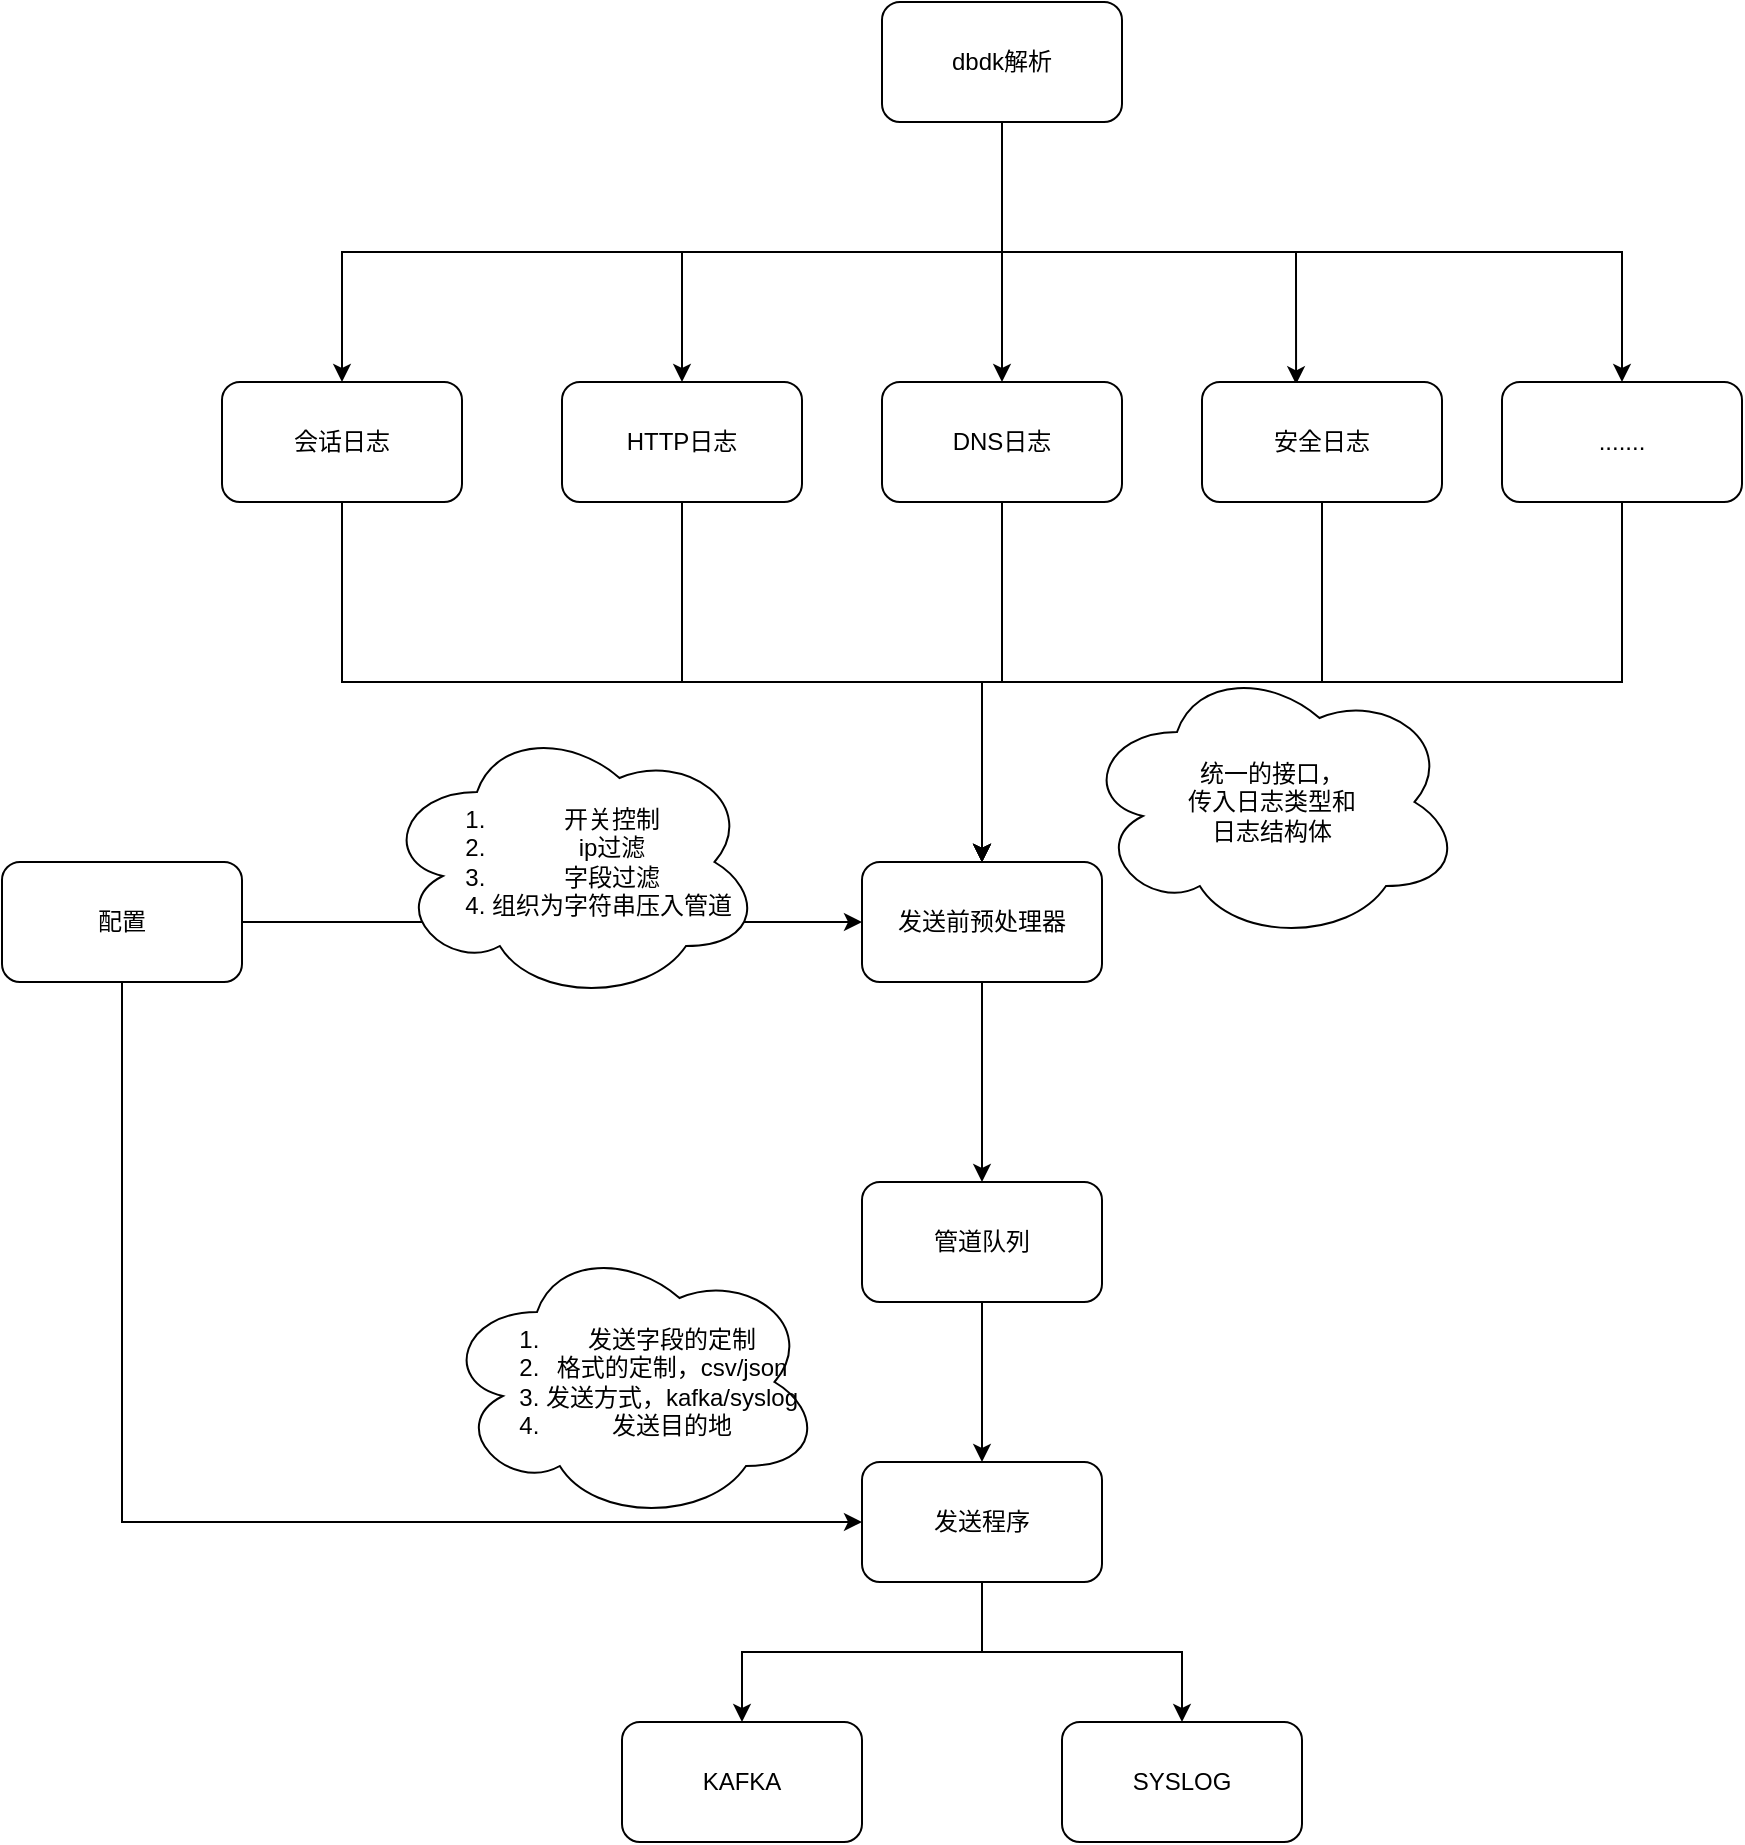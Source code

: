 <mxfile version="21.5.2" type="github">
  <diagram name="第 1 页" id="capwCQ7glLwgoxMtNtH8">
    <mxGraphModel dx="1622" dy="609" grid="1" gridSize="10" guides="1" tooltips="1" connect="1" arrows="1" fold="1" page="0" pageScale="1" pageWidth="827" pageHeight="1169" background="none" math="0" shadow="0">
      <root>
        <mxCell id="0" />
        <mxCell id="1" parent="0" />
        <mxCell id="toc9IKO2sdrpkqZf50Xq-13" style="edgeStyle=orthogonalEdgeStyle;rounded=0;orthogonalLoop=1;jettySize=auto;html=1;exitX=0.5;exitY=1;exitDx=0;exitDy=0;entryX=0.5;entryY=0;entryDx=0;entryDy=0;" edge="1" parent="1" source="byndpxRj1AZmh7jCVyEH-1" target="toc9IKO2sdrpkqZf50Xq-1">
          <mxGeometry relative="1" as="geometry" />
        </mxCell>
        <mxCell id="byndpxRj1AZmh7jCVyEH-1" value="HTTP日志" style="rounded=1;whiteSpace=wrap;html=1;" parent="1" vertex="1">
          <mxGeometry x="180" y="260" width="120" height="60" as="geometry" />
        </mxCell>
        <mxCell id="toc9IKO2sdrpkqZf50Xq-16" style="edgeStyle=orthogonalEdgeStyle;rounded=0;orthogonalLoop=1;jettySize=auto;html=1;exitX=0.5;exitY=1;exitDx=0;exitDy=0;" edge="1" parent="1" source="byndpxRj1AZmh7jCVyEH-2" target="toc9IKO2sdrpkqZf50Xq-1">
          <mxGeometry relative="1" as="geometry" />
        </mxCell>
        <mxCell id="byndpxRj1AZmh7jCVyEH-2" value="DNS日志" style="rounded=1;whiteSpace=wrap;html=1;" parent="1" vertex="1">
          <mxGeometry x="340" y="260" width="120" height="60" as="geometry" />
        </mxCell>
        <mxCell id="toc9IKO2sdrpkqZf50Xq-3" style="edgeStyle=orthogonalEdgeStyle;rounded=0;orthogonalLoop=1;jettySize=auto;html=1;exitX=0.5;exitY=1;exitDx=0;exitDy=0;entryX=0.5;entryY=0;entryDx=0;entryDy=0;" edge="1" parent="1" source="byndpxRj1AZmh7jCVyEH-3" target="toc9IKO2sdrpkqZf50Xq-1">
          <mxGeometry relative="1" as="geometry" />
        </mxCell>
        <mxCell id="byndpxRj1AZmh7jCVyEH-3" value="会话日志" style="rounded=1;whiteSpace=wrap;html=1;" parent="1" vertex="1">
          <mxGeometry x="10" y="260" width="120" height="60" as="geometry" />
        </mxCell>
        <mxCell id="byndpxRj1AZmh7jCVyEH-6" style="edgeStyle=orthogonalEdgeStyle;rounded=0;orthogonalLoop=1;jettySize=auto;html=1;exitX=0.5;exitY=1;exitDx=0;exitDy=0;entryX=0.5;entryY=0;entryDx=0;entryDy=0;" parent="1" source="byndpxRj1AZmh7jCVyEH-4" target="byndpxRj1AZmh7jCVyEH-3" edge="1">
          <mxGeometry relative="1" as="geometry" />
        </mxCell>
        <mxCell id="byndpxRj1AZmh7jCVyEH-7" style="edgeStyle=orthogonalEdgeStyle;rounded=0;orthogonalLoop=1;jettySize=auto;html=1;exitX=0.5;exitY=1;exitDx=0;exitDy=0;" parent="1" source="byndpxRj1AZmh7jCVyEH-4" target="byndpxRj1AZmh7jCVyEH-1" edge="1">
          <mxGeometry relative="1" as="geometry" />
        </mxCell>
        <mxCell id="byndpxRj1AZmh7jCVyEH-8" style="edgeStyle=orthogonalEdgeStyle;rounded=0;orthogonalLoop=1;jettySize=auto;html=1;exitX=0.5;exitY=1;exitDx=0;exitDy=0;entryX=0.5;entryY=0;entryDx=0;entryDy=0;" parent="1" source="byndpxRj1AZmh7jCVyEH-4" target="byndpxRj1AZmh7jCVyEH-2" edge="1">
          <mxGeometry relative="1" as="geometry" />
        </mxCell>
        <mxCell id="byndpxRj1AZmh7jCVyEH-13" style="edgeStyle=orthogonalEdgeStyle;rounded=0;orthogonalLoop=1;jettySize=auto;html=1;exitX=0.5;exitY=1;exitDx=0;exitDy=0;entryX=0.392;entryY=0.019;entryDx=0;entryDy=0;entryPerimeter=0;" parent="1" source="byndpxRj1AZmh7jCVyEH-4" target="byndpxRj1AZmh7jCVyEH-11" edge="1">
          <mxGeometry relative="1" as="geometry" />
        </mxCell>
        <mxCell id="byndpxRj1AZmh7jCVyEH-14" style="edgeStyle=orthogonalEdgeStyle;rounded=0;orthogonalLoop=1;jettySize=auto;html=1;exitX=0.5;exitY=1;exitDx=0;exitDy=0;entryX=0.5;entryY=0;entryDx=0;entryDy=0;" parent="1" source="byndpxRj1AZmh7jCVyEH-4" target="byndpxRj1AZmh7jCVyEH-12" edge="1">
          <mxGeometry relative="1" as="geometry" />
        </mxCell>
        <mxCell id="byndpxRj1AZmh7jCVyEH-4" value="dbdk解析" style="rounded=1;whiteSpace=wrap;html=1;" parent="1" vertex="1">
          <mxGeometry x="340" y="70" width="120" height="60" as="geometry" />
        </mxCell>
        <mxCell id="toc9IKO2sdrpkqZf50Xq-15" style="edgeStyle=orthogonalEdgeStyle;rounded=0;orthogonalLoop=1;jettySize=auto;html=1;exitX=0.5;exitY=1;exitDx=0;exitDy=0;entryX=0.5;entryY=0;entryDx=0;entryDy=0;" edge="1" parent="1" source="byndpxRj1AZmh7jCVyEH-11" target="toc9IKO2sdrpkqZf50Xq-1">
          <mxGeometry relative="1" as="geometry" />
        </mxCell>
        <mxCell id="byndpxRj1AZmh7jCVyEH-11" value="安全日志" style="rounded=1;whiteSpace=wrap;html=1;" parent="1" vertex="1">
          <mxGeometry x="500" y="260" width="120" height="60" as="geometry" />
        </mxCell>
        <mxCell id="toc9IKO2sdrpkqZf50Xq-17" style="edgeStyle=orthogonalEdgeStyle;rounded=0;orthogonalLoop=1;jettySize=auto;html=1;exitX=0.5;exitY=1;exitDx=0;exitDy=0;" edge="1" parent="1" source="byndpxRj1AZmh7jCVyEH-12" target="toc9IKO2sdrpkqZf50Xq-1">
          <mxGeometry relative="1" as="geometry" />
        </mxCell>
        <mxCell id="byndpxRj1AZmh7jCVyEH-12" value="......." style="rounded=1;whiteSpace=wrap;html=1;" parent="1" vertex="1">
          <mxGeometry x="650" y="260" width="120" height="60" as="geometry" />
        </mxCell>
        <mxCell id="toc9IKO2sdrpkqZf50Xq-6" style="edgeStyle=orthogonalEdgeStyle;rounded=0;orthogonalLoop=1;jettySize=auto;html=1;exitX=1;exitY=0.5;exitDx=0;exitDy=0;entryX=0;entryY=0.5;entryDx=0;entryDy=0;" edge="1" parent="1" source="byndpxRj1AZmh7jCVyEH-15" target="toc9IKO2sdrpkqZf50Xq-1">
          <mxGeometry relative="1" as="geometry" />
        </mxCell>
        <mxCell id="toc9IKO2sdrpkqZf50Xq-24" style="edgeStyle=orthogonalEdgeStyle;rounded=0;orthogonalLoop=1;jettySize=auto;html=1;exitX=0.5;exitY=1;exitDx=0;exitDy=0;entryX=0;entryY=0.5;entryDx=0;entryDy=0;" edge="1" parent="1" source="byndpxRj1AZmh7jCVyEH-15" target="toc9IKO2sdrpkqZf50Xq-22">
          <mxGeometry relative="1" as="geometry" />
        </mxCell>
        <mxCell id="byndpxRj1AZmh7jCVyEH-15" value="配置" style="rounded=1;whiteSpace=wrap;html=1;" parent="1" vertex="1">
          <mxGeometry x="-100" y="500" width="120" height="60" as="geometry" />
        </mxCell>
        <mxCell id="toc9IKO2sdrpkqZf50Xq-21" style="edgeStyle=orthogonalEdgeStyle;rounded=0;orthogonalLoop=1;jettySize=auto;html=1;exitX=0.5;exitY=1;exitDx=0;exitDy=0;entryX=0.5;entryY=0;entryDx=0;entryDy=0;" edge="1" parent="1" source="toc9IKO2sdrpkqZf50Xq-1" target="toc9IKO2sdrpkqZf50Xq-18">
          <mxGeometry relative="1" as="geometry" />
        </mxCell>
        <mxCell id="toc9IKO2sdrpkqZf50Xq-1" value="发送前预处理器" style="rounded=1;whiteSpace=wrap;html=1;" vertex="1" parent="1">
          <mxGeometry x="330" y="500" width="120" height="60" as="geometry" />
        </mxCell>
        <mxCell id="toc9IKO2sdrpkqZf50Xq-10" value="统一的接口，&lt;br&gt;传入日志类型和&lt;br&gt;日志结构体" style="ellipse;shape=cloud;whiteSpace=wrap;html=1;" vertex="1" parent="1">
          <mxGeometry x="440" y="400" width="190" height="140" as="geometry" />
        </mxCell>
        <mxCell id="toc9IKO2sdrpkqZf50Xq-11" value="&lt;ol&gt;&lt;li&gt;开关控制&lt;/li&gt;&lt;li&gt;ip过滤&lt;/li&gt;&lt;li&gt;字段过滤&lt;/li&gt;&lt;li&gt;组织为字符串压入管道&lt;/li&gt;&lt;/ol&gt;" style="ellipse;shape=cloud;whiteSpace=wrap;html=1;align=center;" vertex="1" parent="1">
          <mxGeometry x="90" y="430" width="190" height="140" as="geometry" />
        </mxCell>
        <mxCell id="toc9IKO2sdrpkqZf50Xq-23" value="" style="edgeStyle=orthogonalEdgeStyle;rounded=0;orthogonalLoop=1;jettySize=auto;html=1;" edge="1" parent="1" source="toc9IKO2sdrpkqZf50Xq-18" target="toc9IKO2sdrpkqZf50Xq-22">
          <mxGeometry relative="1" as="geometry" />
        </mxCell>
        <mxCell id="toc9IKO2sdrpkqZf50Xq-18" value="管道队列" style="rounded=1;whiteSpace=wrap;html=1;" vertex="1" parent="1">
          <mxGeometry x="330" y="660" width="120" height="60" as="geometry" />
        </mxCell>
        <mxCell id="toc9IKO2sdrpkqZf50Xq-26" value="" style="edgeStyle=orthogonalEdgeStyle;rounded=0;orthogonalLoop=1;jettySize=auto;html=1;" edge="1" parent="1" source="toc9IKO2sdrpkqZf50Xq-22" target="toc9IKO2sdrpkqZf50Xq-25">
          <mxGeometry relative="1" as="geometry" />
        </mxCell>
        <mxCell id="toc9IKO2sdrpkqZf50Xq-28" value="" style="edgeStyle=orthogonalEdgeStyle;rounded=0;orthogonalLoop=1;jettySize=auto;html=1;" edge="1" parent="1" source="toc9IKO2sdrpkqZf50Xq-22" target="toc9IKO2sdrpkqZf50Xq-27">
          <mxGeometry relative="1" as="geometry" />
        </mxCell>
        <mxCell id="toc9IKO2sdrpkqZf50Xq-22" value="发送程序" style="whiteSpace=wrap;html=1;rounded=1;" vertex="1" parent="1">
          <mxGeometry x="330" y="800" width="120" height="60" as="geometry" />
        </mxCell>
        <mxCell id="toc9IKO2sdrpkqZf50Xq-25" value="KAFKA" style="whiteSpace=wrap;html=1;rounded=1;" vertex="1" parent="1">
          <mxGeometry x="210" y="930" width="120" height="60" as="geometry" />
        </mxCell>
        <mxCell id="toc9IKO2sdrpkqZf50Xq-27" value="SYSLOG" style="whiteSpace=wrap;html=1;rounded=1;" vertex="1" parent="1">
          <mxGeometry x="430" y="930" width="120" height="60" as="geometry" />
        </mxCell>
        <mxCell id="toc9IKO2sdrpkqZf50Xq-29" value="&lt;ol&gt;&lt;li&gt;发送字段的定制&lt;/li&gt;&lt;li&gt;格式的定制，csv/json&lt;/li&gt;&lt;li&gt;发送方式，kafka/syslog&lt;/li&gt;&lt;li&gt;发送目的地&lt;/li&gt;&lt;/ol&gt;" style="ellipse;shape=cloud;whiteSpace=wrap;html=1;align=center;" vertex="1" parent="1">
          <mxGeometry x="120" y="690" width="190" height="140" as="geometry" />
        </mxCell>
      </root>
    </mxGraphModel>
  </diagram>
</mxfile>
